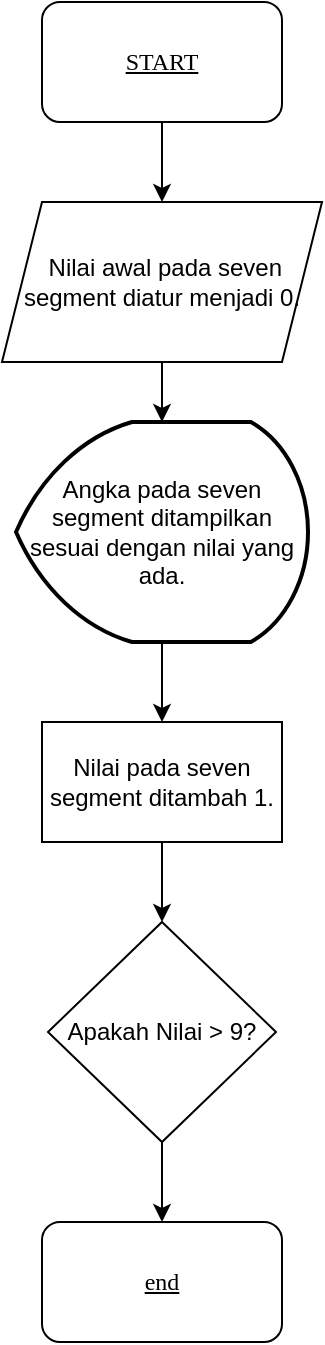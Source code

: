 <mxfile version="24.7.17">
  <diagram name="Halaman-1" id="Y9AolwvZBnAyUHMvJlSv">
    <mxGraphModel dx="1034" dy="446" grid="1" gridSize="10" guides="1" tooltips="1" connect="1" arrows="1" fold="1" page="1" pageScale="1" pageWidth="827" pageHeight="1169" math="0" shadow="0">
      <root>
        <mxCell id="0" />
        <mxCell id="1" parent="0" />
        <mxCell id="kuNX_iD7RCXfwzJ7GgUc-3" value="START" style="rounded=1;whiteSpace=wrap;html=1;fontStyle=4;fontFamily=Verdana;" parent="1" vertex="1">
          <mxGeometry x="358" y="20" width="120" height="60" as="geometry" />
        </mxCell>
        <mxCell id="kuNX_iD7RCXfwzJ7GgUc-4" value="&amp;nbsp;Nilai awal pada seven segment diatur menjadi 0." style="shape=parallelogram;perimeter=parallelogramPerimeter;whiteSpace=wrap;html=1;fixedSize=1;" parent="1" vertex="1">
          <mxGeometry x="338" y="120" width="160" height="80" as="geometry" />
        </mxCell>
        <mxCell id="kuNX_iD7RCXfwzJ7GgUc-6" value="" style="endArrow=classic;html=1;rounded=0;entryX=0.5;entryY=0;entryDx=0;entryDy=0;entryPerimeter=0;" parent="1" source="kuNX_iD7RCXfwzJ7GgUc-3" target="kuNX_iD7RCXfwzJ7GgUc-4" edge="1">
          <mxGeometry width="50" height="50" relative="1" as="geometry">
            <mxPoint x="430" y="140" as="sourcePoint" />
            <mxPoint x="427" y="180" as="targetPoint" />
          </mxGeometry>
        </mxCell>
        <mxCell id="kuNX_iD7RCXfwzJ7GgUc-9" value="Apakah Nilai &amp;gt; 9?" style="rhombus;whiteSpace=wrap;html=1;" parent="1" vertex="1">
          <mxGeometry x="361" y="480" width="114" height="110" as="geometry" />
        </mxCell>
        <mxCell id="kuNX_iD7RCXfwzJ7GgUc-11" value="" style="endArrow=classic;html=1;rounded=0;exitX=0.5;exitY=1;exitDx=0;exitDy=0;entryX=0.5;entryY=0;entryDx=0;entryDy=0;" parent="1" source="kuNX_iD7RCXfwzJ7GgUc-9" target="TxdYMe5PBgqj9NSXsRvL-13" edge="1">
          <mxGeometry width="50" height="50" relative="1" as="geometry">
            <mxPoint x="521" y="710" as="sourcePoint" />
            <mxPoint x="421" y="630" as="targetPoint" />
          </mxGeometry>
        </mxCell>
        <mxCell id="TxdYMe5PBgqj9NSXsRvL-8" value="" style="endArrow=classic;html=1;rounded=0;exitX=0.5;exitY=1;exitDx=0;exitDy=0;entryX=0.5;entryY=0;entryDx=0;entryDy=0;" edge="1" parent="1" source="kuNX_iD7RCXfwzJ7GgUc-4">
          <mxGeometry width="50" height="50" relative="1" as="geometry">
            <mxPoint x="420" y="360" as="sourcePoint" />
            <mxPoint x="418" y="230" as="targetPoint" />
          </mxGeometry>
        </mxCell>
        <mxCell id="TxdYMe5PBgqj9NSXsRvL-12" style="edgeStyle=orthogonalEdgeStyle;rounded=0;orthogonalLoop=1;jettySize=auto;html=1;entryX=0.5;entryY=0;entryDx=0;entryDy=0;" edge="1" parent="1" source="TxdYMe5PBgqj9NSXsRvL-9" target="kuNX_iD7RCXfwzJ7GgUc-9">
          <mxGeometry relative="1" as="geometry" />
        </mxCell>
        <mxCell id="TxdYMe5PBgqj9NSXsRvL-9" value="Nilai pada seven segment ditambah 1." style="rounded=0;whiteSpace=wrap;html=1;" vertex="1" parent="1">
          <mxGeometry x="358" y="380" width="120" height="60" as="geometry" />
        </mxCell>
        <mxCell id="TxdYMe5PBgqj9NSXsRvL-13" value="end" style="rounded=1;whiteSpace=wrap;html=1;fontStyle=4;fontFamily=Verdana;" vertex="1" parent="1">
          <mxGeometry x="358" y="630" width="120" height="60" as="geometry" />
        </mxCell>
        <mxCell id="TxdYMe5PBgqj9NSXsRvL-14" value="Angka pada seven segment ditampilkan sesuai dengan nilai yang ada." style="strokeWidth=2;html=1;shape=mxgraph.flowchart.display;whiteSpace=wrap;" vertex="1" parent="1">
          <mxGeometry x="345" y="230" width="146" height="110" as="geometry" />
        </mxCell>
        <mxCell id="TxdYMe5PBgqj9NSXsRvL-16" value="" style="endArrow=classic;html=1;rounded=0;exitX=0.5;exitY=1;exitDx=0;exitDy=0;exitPerimeter=0;" edge="1" parent="1" source="TxdYMe5PBgqj9NSXsRvL-14" target="TxdYMe5PBgqj9NSXsRvL-9">
          <mxGeometry width="50" height="50" relative="1" as="geometry">
            <mxPoint x="390" y="420" as="sourcePoint" />
            <mxPoint x="440" y="370" as="targetPoint" />
          </mxGeometry>
        </mxCell>
      </root>
    </mxGraphModel>
  </diagram>
</mxfile>

